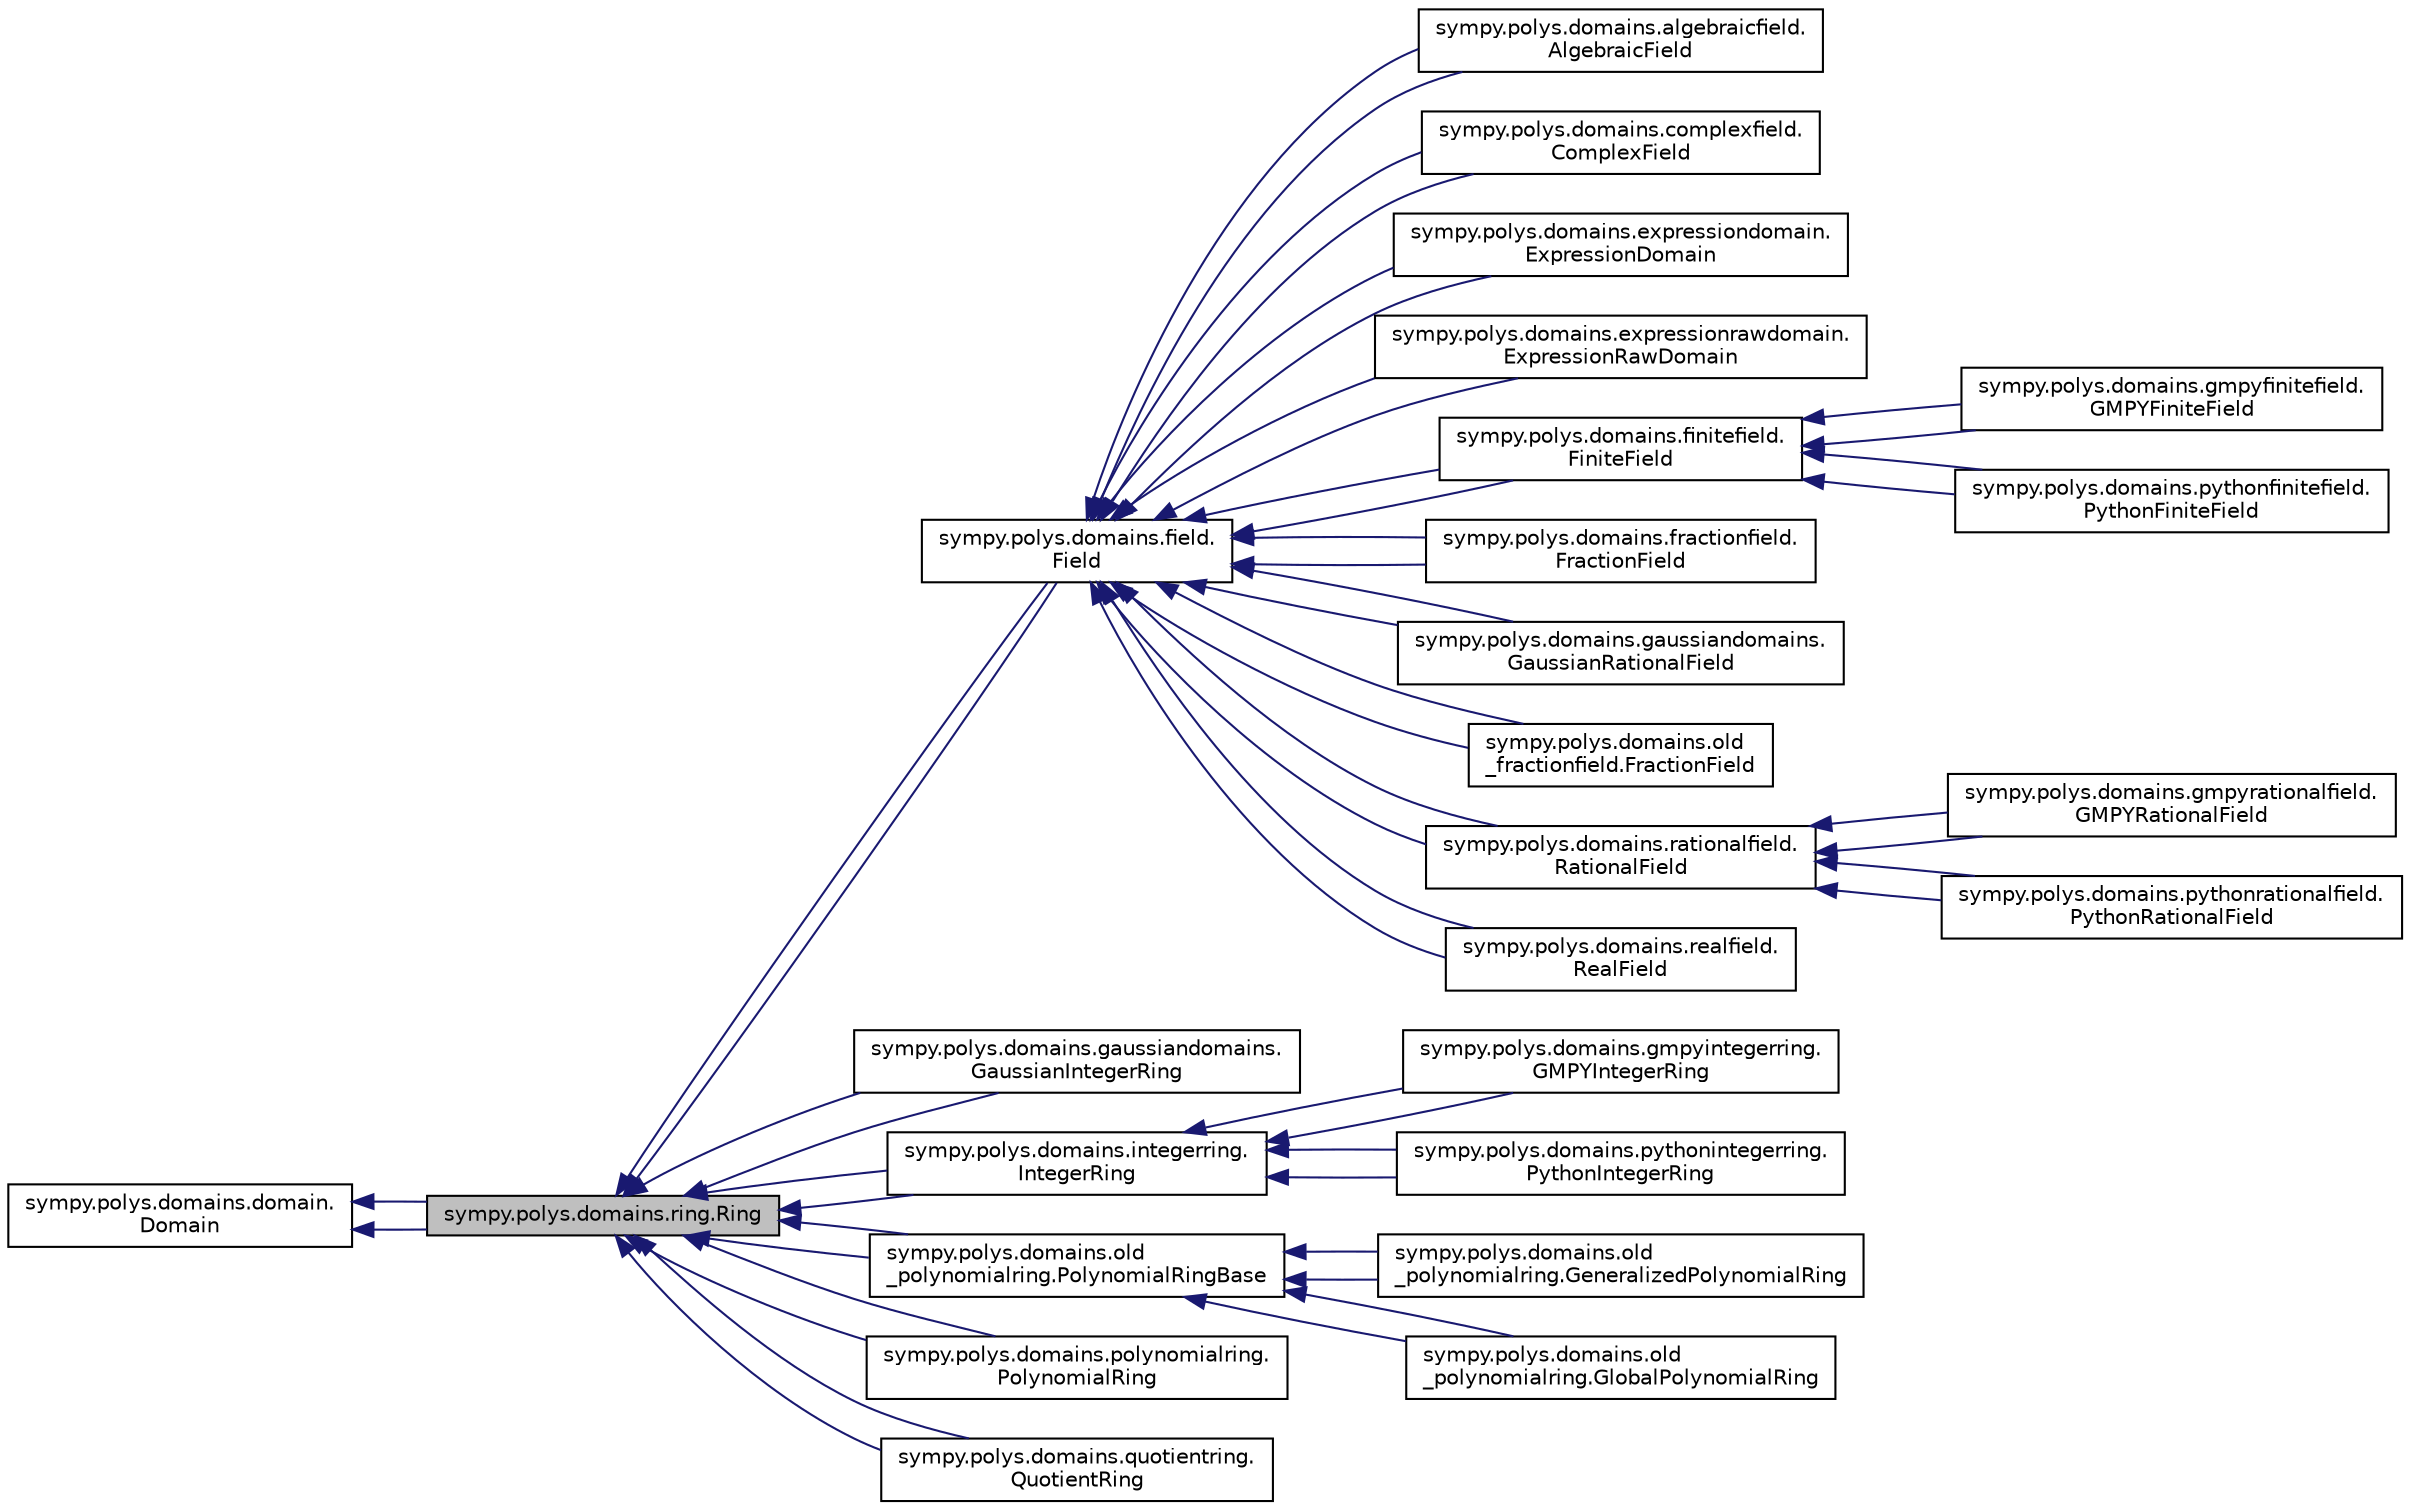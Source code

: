 digraph "sympy.polys.domains.ring.Ring"
{
 // LATEX_PDF_SIZE
  edge [fontname="Helvetica",fontsize="10",labelfontname="Helvetica",labelfontsize="10"];
  node [fontname="Helvetica",fontsize="10",shape=record];
  rankdir="LR";
  Node1 [label="sympy.polys.domains.ring.Ring",height=0.2,width=0.4,color="black", fillcolor="grey75", style="filled", fontcolor="black",tooltip=" "];
  Node2 -> Node1 [dir="back",color="midnightblue",fontsize="10",style="solid",fontname="Helvetica"];
  Node2 [label="sympy.polys.domains.domain.\lDomain",height=0.2,width=0.4,color="black", fillcolor="white", style="filled",URL="$classsympy_1_1polys_1_1domains_1_1domain_1_1Domain.html",tooltip=" "];
  Node2 -> Node1 [dir="back",color="midnightblue",fontsize="10",style="solid",fontname="Helvetica"];
  Node1 -> Node3 [dir="back",color="midnightblue",fontsize="10",style="solid",fontname="Helvetica"];
  Node3 [label="sympy.polys.domains.field.\lField",height=0.2,width=0.4,color="black", fillcolor="white", style="filled",URL="$classsympy_1_1polys_1_1domains_1_1field_1_1Field.html",tooltip=" "];
  Node3 -> Node4 [dir="back",color="midnightblue",fontsize="10",style="solid",fontname="Helvetica"];
  Node4 [label="sympy.polys.domains.algebraicfield.\lAlgebraicField",height=0.2,width=0.4,color="black", fillcolor="white", style="filled",URL="$classsympy_1_1polys_1_1domains_1_1algebraicfield_1_1AlgebraicField.html",tooltip=" "];
  Node3 -> Node4 [dir="back",color="midnightblue",fontsize="10",style="solid",fontname="Helvetica"];
  Node3 -> Node5 [dir="back",color="midnightblue",fontsize="10",style="solid",fontname="Helvetica"];
  Node5 [label="sympy.polys.domains.complexfield.\lComplexField",height=0.2,width=0.4,color="black", fillcolor="white", style="filled",URL="$classsympy_1_1polys_1_1domains_1_1complexfield_1_1ComplexField.html",tooltip=" "];
  Node3 -> Node5 [dir="back",color="midnightblue",fontsize="10",style="solid",fontname="Helvetica"];
  Node3 -> Node6 [dir="back",color="midnightblue",fontsize="10",style="solid",fontname="Helvetica"];
  Node6 [label="sympy.polys.domains.expressiondomain.\lExpressionDomain",height=0.2,width=0.4,color="black", fillcolor="white", style="filled",URL="$classsympy_1_1polys_1_1domains_1_1expressiondomain_1_1ExpressionDomain.html",tooltip=" "];
  Node3 -> Node6 [dir="back",color="midnightblue",fontsize="10",style="solid",fontname="Helvetica"];
  Node3 -> Node7 [dir="back",color="midnightblue",fontsize="10",style="solid",fontname="Helvetica"];
  Node7 [label="sympy.polys.domains.expressionrawdomain.\lExpressionRawDomain",height=0.2,width=0.4,color="black", fillcolor="white", style="filled",URL="$classsympy_1_1polys_1_1domains_1_1expressionrawdomain_1_1ExpressionRawDomain.html",tooltip=" "];
  Node3 -> Node7 [dir="back",color="midnightblue",fontsize="10",style="solid",fontname="Helvetica"];
  Node3 -> Node8 [dir="back",color="midnightblue",fontsize="10",style="solid",fontname="Helvetica"];
  Node8 [label="sympy.polys.domains.finitefield.\lFiniteField",height=0.2,width=0.4,color="black", fillcolor="white", style="filled",URL="$classsympy_1_1polys_1_1domains_1_1finitefield_1_1FiniteField.html",tooltip=" "];
  Node8 -> Node9 [dir="back",color="midnightblue",fontsize="10",style="solid",fontname="Helvetica"];
  Node9 [label="sympy.polys.domains.gmpyfinitefield.\lGMPYFiniteField",height=0.2,width=0.4,color="black", fillcolor="white", style="filled",URL="$classsympy_1_1polys_1_1domains_1_1gmpyfinitefield_1_1GMPYFiniteField.html",tooltip=" "];
  Node8 -> Node9 [dir="back",color="midnightblue",fontsize="10",style="solid",fontname="Helvetica"];
  Node8 -> Node10 [dir="back",color="midnightblue",fontsize="10",style="solid",fontname="Helvetica"];
  Node10 [label="sympy.polys.domains.pythonfinitefield.\lPythonFiniteField",height=0.2,width=0.4,color="black", fillcolor="white", style="filled",URL="$classsympy_1_1polys_1_1domains_1_1pythonfinitefield_1_1PythonFiniteField.html",tooltip=" "];
  Node8 -> Node10 [dir="back",color="midnightblue",fontsize="10",style="solid",fontname="Helvetica"];
  Node3 -> Node8 [dir="back",color="midnightblue",fontsize="10",style="solid",fontname="Helvetica"];
  Node3 -> Node11 [dir="back",color="midnightblue",fontsize="10",style="solid",fontname="Helvetica"];
  Node11 [label="sympy.polys.domains.fractionfield.\lFractionField",height=0.2,width=0.4,color="black", fillcolor="white", style="filled",URL="$classsympy_1_1polys_1_1domains_1_1fractionfield_1_1FractionField.html",tooltip=" "];
  Node3 -> Node11 [dir="back",color="midnightblue",fontsize="10",style="solid",fontname="Helvetica"];
  Node3 -> Node12 [dir="back",color="midnightblue",fontsize="10",style="solid",fontname="Helvetica"];
  Node12 [label="sympy.polys.domains.gaussiandomains.\lGaussianRationalField",height=0.2,width=0.4,color="black", fillcolor="white", style="filled",URL="$classsympy_1_1polys_1_1domains_1_1gaussiandomains_1_1GaussianRationalField.html",tooltip=" "];
  Node3 -> Node12 [dir="back",color="midnightblue",fontsize="10",style="solid",fontname="Helvetica"];
  Node3 -> Node13 [dir="back",color="midnightblue",fontsize="10",style="solid",fontname="Helvetica"];
  Node13 [label="sympy.polys.domains.old\l_fractionfield.FractionField",height=0.2,width=0.4,color="black", fillcolor="white", style="filled",URL="$classsympy_1_1polys_1_1domains_1_1old__fractionfield_1_1FractionField.html",tooltip=" "];
  Node3 -> Node13 [dir="back",color="midnightblue",fontsize="10",style="solid",fontname="Helvetica"];
  Node3 -> Node14 [dir="back",color="midnightblue",fontsize="10",style="solid",fontname="Helvetica"];
  Node14 [label="sympy.polys.domains.rationalfield.\lRationalField",height=0.2,width=0.4,color="black", fillcolor="white", style="filled",URL="$classsympy_1_1polys_1_1domains_1_1rationalfield_1_1RationalField.html",tooltip=" "];
  Node14 -> Node15 [dir="back",color="midnightblue",fontsize="10",style="solid",fontname="Helvetica"];
  Node15 [label="sympy.polys.domains.gmpyrationalfield.\lGMPYRationalField",height=0.2,width=0.4,color="black", fillcolor="white", style="filled",URL="$classsympy_1_1polys_1_1domains_1_1gmpyrationalfield_1_1GMPYRationalField.html",tooltip=" "];
  Node14 -> Node15 [dir="back",color="midnightblue",fontsize="10",style="solid",fontname="Helvetica"];
  Node14 -> Node16 [dir="back",color="midnightblue",fontsize="10",style="solid",fontname="Helvetica"];
  Node16 [label="sympy.polys.domains.pythonrationalfield.\lPythonRationalField",height=0.2,width=0.4,color="black", fillcolor="white", style="filled",URL="$classsympy_1_1polys_1_1domains_1_1pythonrationalfield_1_1PythonRationalField.html",tooltip=" "];
  Node14 -> Node16 [dir="back",color="midnightblue",fontsize="10",style="solid",fontname="Helvetica"];
  Node3 -> Node14 [dir="back",color="midnightblue",fontsize="10",style="solid",fontname="Helvetica"];
  Node3 -> Node17 [dir="back",color="midnightblue",fontsize="10",style="solid",fontname="Helvetica"];
  Node17 [label="sympy.polys.domains.realfield.\lRealField",height=0.2,width=0.4,color="black", fillcolor="white", style="filled",URL="$classsympy_1_1polys_1_1domains_1_1realfield_1_1RealField.html",tooltip=" "];
  Node3 -> Node17 [dir="back",color="midnightblue",fontsize="10",style="solid",fontname="Helvetica"];
  Node1 -> Node3 [dir="back",color="midnightblue",fontsize="10",style="solid",fontname="Helvetica"];
  Node1 -> Node18 [dir="back",color="midnightblue",fontsize="10",style="solid",fontname="Helvetica"];
  Node18 [label="sympy.polys.domains.gaussiandomains.\lGaussianIntegerRing",height=0.2,width=0.4,color="black", fillcolor="white", style="filled",URL="$classsympy_1_1polys_1_1domains_1_1gaussiandomains_1_1GaussianIntegerRing.html",tooltip=" "];
  Node1 -> Node18 [dir="back",color="midnightblue",fontsize="10",style="solid",fontname="Helvetica"];
  Node1 -> Node19 [dir="back",color="midnightblue",fontsize="10",style="solid",fontname="Helvetica"];
  Node19 [label="sympy.polys.domains.integerring.\lIntegerRing",height=0.2,width=0.4,color="black", fillcolor="white", style="filled",URL="$classsympy_1_1polys_1_1domains_1_1integerring_1_1IntegerRing.html",tooltip=" "];
  Node19 -> Node20 [dir="back",color="midnightblue",fontsize="10",style="solid",fontname="Helvetica"];
  Node20 [label="sympy.polys.domains.gmpyintegerring.\lGMPYIntegerRing",height=0.2,width=0.4,color="black", fillcolor="white", style="filled",URL="$classsympy_1_1polys_1_1domains_1_1gmpyintegerring_1_1GMPYIntegerRing.html",tooltip=" "];
  Node19 -> Node20 [dir="back",color="midnightblue",fontsize="10",style="solid",fontname="Helvetica"];
  Node19 -> Node21 [dir="back",color="midnightblue",fontsize="10",style="solid",fontname="Helvetica"];
  Node21 [label="sympy.polys.domains.pythonintegerring.\lPythonIntegerRing",height=0.2,width=0.4,color="black", fillcolor="white", style="filled",URL="$classsympy_1_1polys_1_1domains_1_1pythonintegerring_1_1PythonIntegerRing.html",tooltip=" "];
  Node19 -> Node21 [dir="back",color="midnightblue",fontsize="10",style="solid",fontname="Helvetica"];
  Node1 -> Node19 [dir="back",color="midnightblue",fontsize="10",style="solid",fontname="Helvetica"];
  Node1 -> Node22 [dir="back",color="midnightblue",fontsize="10",style="solid",fontname="Helvetica"];
  Node22 [label="sympy.polys.domains.old\l_polynomialring.PolynomialRingBase",height=0.2,width=0.4,color="black", fillcolor="white", style="filled",URL="$classsympy_1_1polys_1_1domains_1_1old__polynomialring_1_1PolynomialRingBase.html",tooltip=" "];
  Node22 -> Node23 [dir="back",color="midnightblue",fontsize="10",style="solid",fontname="Helvetica"];
  Node23 [label="sympy.polys.domains.old\l_polynomialring.GeneralizedPolynomialRing",height=0.2,width=0.4,color="black", fillcolor="white", style="filled",URL="$classsympy_1_1polys_1_1domains_1_1old__polynomialring_1_1GeneralizedPolynomialRing.html",tooltip=" "];
  Node22 -> Node23 [dir="back",color="midnightblue",fontsize="10",style="solid",fontname="Helvetica"];
  Node22 -> Node24 [dir="back",color="midnightblue",fontsize="10",style="solid",fontname="Helvetica"];
  Node24 [label="sympy.polys.domains.old\l_polynomialring.GlobalPolynomialRing",height=0.2,width=0.4,color="black", fillcolor="white", style="filled",URL="$classsympy_1_1polys_1_1domains_1_1old__polynomialring_1_1GlobalPolynomialRing.html",tooltip=" "];
  Node22 -> Node24 [dir="back",color="midnightblue",fontsize="10",style="solid",fontname="Helvetica"];
  Node1 -> Node22 [dir="back",color="midnightblue",fontsize="10",style="solid",fontname="Helvetica"];
  Node1 -> Node25 [dir="back",color="midnightblue",fontsize="10",style="solid",fontname="Helvetica"];
  Node25 [label="sympy.polys.domains.polynomialring.\lPolynomialRing",height=0.2,width=0.4,color="black", fillcolor="white", style="filled",URL="$classsympy_1_1polys_1_1domains_1_1polynomialring_1_1PolynomialRing.html",tooltip=" "];
  Node1 -> Node25 [dir="back",color="midnightblue",fontsize="10",style="solid",fontname="Helvetica"];
  Node1 -> Node26 [dir="back",color="midnightblue",fontsize="10",style="solid",fontname="Helvetica"];
  Node26 [label="sympy.polys.domains.quotientring.\lQuotientRing",height=0.2,width=0.4,color="black", fillcolor="white", style="filled",URL="$classsympy_1_1polys_1_1domains_1_1quotientring_1_1QuotientRing.html",tooltip=" "];
  Node1 -> Node26 [dir="back",color="midnightblue",fontsize="10",style="solid",fontname="Helvetica"];
}
